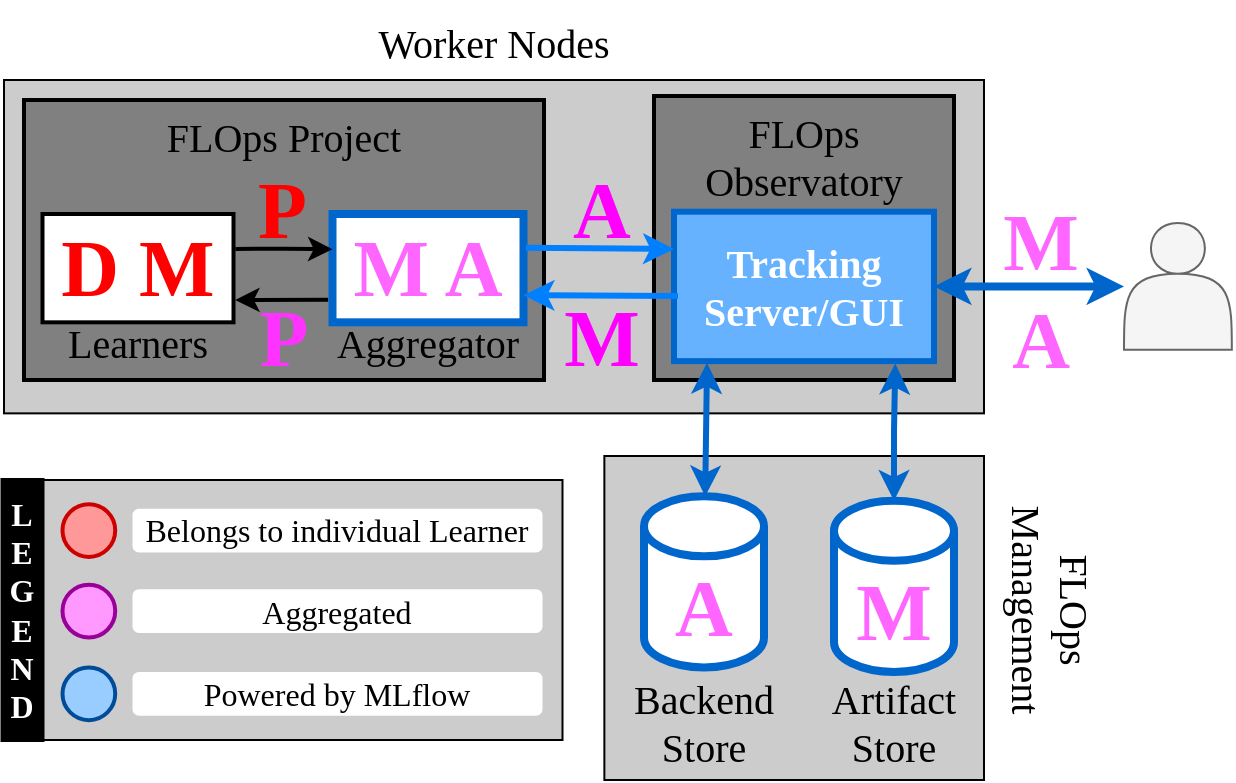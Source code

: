 <mxfile version="25.0.2">
  <diagram name="Page-1" id="Dl4oVYlqzYpcefwEGg33">
    <mxGraphModel dx="1024" dy="597" grid="1" gridSize="10" guides="1" tooltips="1" connect="1" arrows="1" fold="1" page="1" pageScale="1" pageWidth="850" pageHeight="1100" math="0" shadow="0">
      <root>
        <mxCell id="0" />
        <mxCell id="1" parent="0" />
        <mxCell id="ujUZu0xUHMEWgU3puu9X-70" value="Worker Nodes" style="text;align=center;verticalAlign=middle;resizable=0;points=[];autosize=1;strokeColor=none;fillColor=none;fontStyle=0;fontSize=20;fontFamily=CMU Sans Serif;" vertex="1" parent="1">
          <mxGeometry x="235.0" y="360" width="140" height="40" as="geometry" />
        </mxCell>
        <mxCell id="ujUZu0xUHMEWgU3puu9X-71" value="" style="rounded=0;whiteSpace=wrap;html=1;fontStyle=0;fontFamily=CMU Sans Serif;fillColor=#cccccc;" vertex="1" parent="1">
          <mxGeometry x="60" y="400" width="490" height="166.68" as="geometry" />
        </mxCell>
        <mxCell id="ujUZu0xUHMEWgU3puu9X-80" value="&lt;font style=&quot;font-size: 20px;&quot; color=&quot;#000000&quot;&gt;FLOps Project&lt;/font&gt;" style="rounded=0;whiteSpace=wrap;html=1;fillColor=#808080;strokeColor=#000000;fontStyle=0;fontFamily=CMU Sans Serif;strokeWidth=2;verticalAlign=top;" vertex="1" parent="1">
          <mxGeometry x="70" y="410" width="260" height="140" as="geometry" />
        </mxCell>
        <mxCell id="ujUZu0xUHMEWgU3puu9X-111" value="" style="rounded=0;whiteSpace=wrap;html=1;fontStyle=0;fontFamily=CMU Sans Serif;fillColor=#cccccc;strokeColor=#000000;" vertex="1" parent="1">
          <mxGeometry x="59.25" y="600" width="280" height="130" as="geometry" />
        </mxCell>
        <mxCell id="ujUZu0xUHMEWgU3puu9X-112" value="&lt;b style=&quot;&quot;&gt;&lt;font color=&quot;#ffffff&quot; style=&quot;font-size: 16px;&quot;&gt;L&lt;br&gt;E&lt;br&gt;G&lt;br&gt;E&lt;br&gt;N&lt;br&gt;D&lt;/font&gt;&lt;/b&gt;" style="rounded=0;whiteSpace=wrap;html=1;fillColor=#000000;strokeColor=#000000;fontStyle=0;fontFamily=CMU Sans Serif;strokeWidth=2;" vertex="1" parent="1">
          <mxGeometry x="59.25" y="600" width="20" height="130" as="geometry" />
        </mxCell>
        <mxCell id="ujUZu0xUHMEWgU3puu9X-113" value="" style="ellipse;whiteSpace=wrap;html=1;aspect=fixed;fillColor=#FF9999;strokeColor=#CC0000;strokeWidth=2;fontFamily=CMU Sans Serif;" vertex="1" parent="1">
          <mxGeometry x="89.25" y="612.09" width="26.36" height="26.36" as="geometry" />
        </mxCell>
        <mxCell id="ujUZu0xUHMEWgU3puu9X-114" value="" style="whiteSpace=wrap;html=1;aspect=fixed;fillColor=#FF99FF;strokeColor=#990099;strokeWidth=2;shape=ellipse;perimeter=ellipsePerimeter;fontFamily=CMU Sans Serif;" vertex="1" parent="1">
          <mxGeometry x="89.25" y="652.37" width="26.36" height="26.36" as="geometry" />
        </mxCell>
        <mxCell id="ujUZu0xUHMEWgU3puu9X-115" value="" style="whiteSpace=wrap;html=1;aspect=fixed;fillColor=#99CCFF;strokeColor=#004C99;strokeWidth=2;shape=ellipse;verticalAlign=middle;perimeter=ellipsePerimeter;fontFamily=CMU Sans Serif;" vertex="1" parent="1">
          <mxGeometry x="89.25" y="693.73" width="26.36" height="26.36" as="geometry" />
        </mxCell>
        <mxCell id="ujUZu0xUHMEWgU3puu9X-118" value="&lt;span style=&quot;font-size: 16px;&quot;&gt;&lt;font color=&quot;#000000&quot;&gt;Belongs to individual Learner&lt;/font&gt;&lt;/span&gt;" style="rounded=1;whiteSpace=wrap;html=1;fillColor=#FFFFFF;strokeColor=none;fontStyle=0;fontFamily=CMU Sans Serif;strokeWidth=2;verticalAlign=middle;" vertex="1" parent="1">
          <mxGeometry x="124.25" y="614.32" width="205" height="21.91" as="geometry" />
        </mxCell>
        <mxCell id="ujUZu0xUHMEWgU3puu9X-119" value="&lt;span style=&quot;font-size: 16px;&quot;&gt;&lt;font color=&quot;#000000&quot;&gt;Aggregated&lt;/font&gt;&lt;/span&gt;" style="rounded=1;whiteSpace=wrap;html=1;fillColor=#FFFFFF;strokeColor=none;fontStyle=0;fontFamily=CMU Sans Serif;strokeWidth=2;verticalAlign=middle;" vertex="1" parent="1">
          <mxGeometry x="124.25" y="654.59" width="205" height="21.91" as="geometry" />
        </mxCell>
        <mxCell id="ujUZu0xUHMEWgU3puu9X-120" value="&lt;font style=&quot;font-size: 16px;&quot; color=&quot;#000000&quot;&gt;Powered by MLflow&lt;/font&gt;" style="rounded=1;whiteSpace=wrap;html=1;fillColor=#FFFFFF;strokeColor=none;fontStyle=0;fontFamily=CMU Sans Serif;strokeWidth=2;verticalAlign=middle;" vertex="1" parent="1">
          <mxGeometry x="124.25" y="695.96" width="205" height="21.91" as="geometry" />
        </mxCell>
        <mxCell id="ujUZu0xUHMEWgU3puu9X-158" value="" style="rounded=0;whiteSpace=wrap;html=1;fontStyle=0;fontFamily=CMU Sans Serif;fillColor=#cccccc;strokeColor=#000000;" vertex="1" parent="1">
          <mxGeometry x="360.18" y="588" width="189.82" height="162" as="geometry" />
        </mxCell>
        <mxCell id="ujUZu0xUHMEWgU3puu9X-163" value="FLOps&#xa;Management" style="text;align=center;verticalAlign=middle;resizable=0;points=[];autosize=1;strokeColor=none;fillColor=none;fontStyle=0;fontSize=20;fontFamily=CMU Sans Serif;rotation=90;" vertex="1" parent="1">
          <mxGeometry x="520.0" y="635" width="130" height="60" as="geometry" />
        </mxCell>
        <mxCell id="ujUZu0xUHMEWgU3puu9X-168" value="" style="shape=actor;whiteSpace=wrap;html=1;fillColor=#f5f5f5;strokeColor=#666666;fontColor=#333333;fontStyle=0;fontFamily=CMU Sans Serif;" vertex="1" parent="1">
          <mxGeometry x="620" y="471.48" width="53.92" height="63.44" as="geometry" />
        </mxCell>
        <mxCell id="ujUZu0xUHMEWgU3puu9X-172" value="&lt;font color=&quot;#ff66ff&quot; style=&quot;font-size: 40px;&quot;&gt;&lt;b style=&quot;&quot;&gt;M A&lt;/b&gt;&lt;/font&gt;" style="rounded=0;whiteSpace=wrap;html=1;fillColor=#FFFFFF;strokeColor=#0066CC;fontStyle=0;fontFamily=CMU Sans Serif;strokeWidth=4;verticalAlign=middle;" vertex="1" parent="1">
          <mxGeometry x="224.25" y="467.0" width="95.5" height="54.16" as="geometry" />
        </mxCell>
        <mxCell id="ujUZu0xUHMEWgU3puu9X-175" style="edgeStyle=orthogonalEdgeStyle;rounded=0;orthogonalLoop=1;jettySize=auto;html=1;entryX=0;entryY=0.325;entryDx=0;entryDy=0;entryPerimeter=0;exitX=1.01;exitY=0.322;exitDx=0;exitDy=0;exitPerimeter=0;strokeColor=#000000;strokeWidth=2;" edge="1" parent="1" source="ujUZu0xUHMEWgU3puu9X-173" target="ujUZu0xUHMEWgU3puu9X-172">
          <mxGeometry relative="1" as="geometry" />
        </mxCell>
        <mxCell id="ujUZu0xUHMEWgU3puu9X-173" value="&lt;span style=&quot;font-size: 40px;&quot;&gt;&lt;b style=&quot;&quot;&gt;&lt;font color=&quot;#ff0000&quot;&gt;D M&lt;/font&gt;&lt;/b&gt;&lt;/span&gt;" style="rounded=0;whiteSpace=wrap;html=1;fillColor=#FFFFFF;strokeColor=#000000;fontStyle=0;fontFamily=CMU Sans Serif;strokeWidth=2;verticalAlign=middle;" vertex="1" parent="1">
          <mxGeometry x="79.25" y="467.0" width="95.5" height="54.16" as="geometry" />
        </mxCell>
        <mxCell id="ujUZu0xUHMEWgU3puu9X-177" value="P" style="text;align=center;verticalAlign=middle;resizable=0;points=[];autosize=1;strokeColor=none;fillColor=none;fontStyle=1;fontSize=40;fontFamily=CMU Sans Serif;fontColor=#FF0000;" vertex="1" parent="1">
          <mxGeometry x="174.25" y="430" width="50" height="60" as="geometry" />
        </mxCell>
        <mxCell id="ujUZu0xUHMEWgU3puu9X-180" value="" style="group" vertex="1" connectable="0" parent="1">
          <mxGeometry x="385" y="408" width="150" height="142" as="geometry" />
        </mxCell>
        <mxCell id="ujUZu0xUHMEWgU3puu9X-166" value="&lt;font style=&quot;font-size: 20px;&quot; color=&quot;#000000&quot;&gt;FLOps&lt;br&gt;Observatory&lt;/font&gt;" style="rounded=0;whiteSpace=wrap;html=1;fillColor=#808080;strokeColor=#000000;fontStyle=0;fontFamily=CMU Sans Serif;strokeWidth=2;verticalAlign=top;" vertex="1" parent="ujUZu0xUHMEWgU3puu9X-180">
          <mxGeometry width="150" height="142" as="geometry" />
        </mxCell>
        <mxCell id="ujUZu0xUHMEWgU3puu9X-167" value="&lt;font color=&quot;#ffffff&quot; style=&quot;font-size: 20px;&quot;&gt;&lt;b style=&quot;&quot;&gt;Tracking&lt;br&gt;Server/GUI&lt;/b&gt;&lt;/font&gt;" style="rounded=0;whiteSpace=wrap;html=1;fillColor=#66B2FF;strokeColor=#0066CC;fontStyle=0;fontFamily=CMU Sans Serif;strokeWidth=3;verticalAlign=middle;" vertex="1" parent="ujUZu0xUHMEWgU3puu9X-180">
          <mxGeometry x="10" y="57.84" width="130" height="74.72" as="geometry" />
        </mxCell>
        <mxCell id="ujUZu0xUHMEWgU3puu9X-182" value="" style="group" vertex="1" connectable="0" parent="1">
          <mxGeometry x="460" y="610.41" width="90" height="139.59" as="geometry" />
        </mxCell>
        <mxCell id="ujUZu0xUHMEWgU3puu9X-160" value="&lt;b&gt;&lt;font style=&quot;font-size: 40px;&quot; color=&quot;#ff66ff&quot;&gt;M&lt;/font&gt;&lt;/b&gt;" style="rounded=0;whiteSpace=wrap;html=1;fillColor=#FFFFFF;strokeColor=#0066CC;fontStyle=0;fontFamily=CMU Sans Serif;strokeWidth=4;shape=cylinder3;boundedLbl=1;backgroundOutline=1;size=15;" vertex="1" parent="ujUZu0xUHMEWgU3puu9X-182">
          <mxGeometry x="15" width="60" height="85.55" as="geometry" />
        </mxCell>
        <mxCell id="ujUZu0xUHMEWgU3puu9X-162" value="Artifact&#xa;Store" style="text;align=center;verticalAlign=middle;resizable=0;points=[];autosize=1;strokeColor=none;fillColor=none;fontStyle=0;fontSize=20;fontFamily=CMU Sans Serif;fontColor=#000000;" vertex="1" parent="ujUZu0xUHMEWgU3puu9X-182">
          <mxGeometry y="79.59" width="90" height="60" as="geometry" />
        </mxCell>
        <mxCell id="ujUZu0xUHMEWgU3puu9X-183" style="edgeStyle=orthogonalEdgeStyle;rounded=0;orthogonalLoop=1;jettySize=auto;html=1;entryX=0.851;entryY=1.016;entryDx=0;entryDy=0;entryPerimeter=0;strokeWidth=3;startArrow=classic;startFill=1;strokeColor=#0066CC;" edge="1" parent="1" source="ujUZu0xUHMEWgU3puu9X-160" target="ujUZu0xUHMEWgU3puu9X-167">
          <mxGeometry relative="1" as="geometry" />
        </mxCell>
        <mxCell id="ujUZu0xUHMEWgU3puu9X-185" style="rounded=0;orthogonalLoop=1;jettySize=auto;html=1;strokeWidth=3;startArrow=classic;startFill=1;strokeColor=#0066CC;entryX=0.127;entryY=1.011;entryDx=0;entryDy=0;entryPerimeter=0;" edge="1" parent="1" source="ujUZu0xUHMEWgU3puu9X-159" target="ujUZu0xUHMEWgU3puu9X-167">
          <mxGeometry relative="1" as="geometry" />
        </mxCell>
        <mxCell id="ujUZu0xUHMEWgU3puu9X-169" style="rounded=0;orthogonalLoop=1;jettySize=auto;html=1;strokeWidth=4;startArrow=classic;startFill=1;strokeColor=#0066CC;fontFamily=CMU Sans Serif;exitX=1;exitY=0.5;exitDx=0;exitDy=0;" edge="1" parent="1" source="ujUZu0xUHMEWgU3puu9X-167" target="ujUZu0xUHMEWgU3puu9X-168">
          <mxGeometry relative="1" as="geometry">
            <mxPoint x="650" y="293.65" as="sourcePoint" />
            <mxPoint x="885.684" y="290.042" as="targetPoint" />
          </mxGeometry>
        </mxCell>
        <mxCell id="ujUZu0xUHMEWgU3puu9X-170" value="&lt;b&gt;&lt;font style=&quot;font-size: 40px;&quot; color=&quot;#ff66ff&quot;&gt;M&lt;/font&gt;&lt;/b&gt;" style="edgeLabel;html=1;align=center;verticalAlign=middle;resizable=0;points=[];fontFamily=CMU Sans Serif;labelBackgroundColor=none;" vertex="1" connectable="0" parent="ujUZu0xUHMEWgU3puu9X-169">
          <mxGeometry x="0.219" y="-1" relative="1" as="geometry">
            <mxPoint x="-5" y="-23" as="offset" />
          </mxGeometry>
        </mxCell>
        <mxCell id="ujUZu0xUHMEWgU3puu9X-171" value="&lt;b&gt;&lt;font style=&quot;font-size: 40px;&quot; color=&quot;#ff66ff&quot;&gt;A&lt;/font&gt;&lt;/b&gt;" style="edgeLabel;html=1;align=center;verticalAlign=middle;resizable=0;points=[];fontFamily=CMU Sans Serif;labelBackgroundColor=none;" vertex="1" connectable="0" parent="ujUZu0xUHMEWgU3puu9X-169">
          <mxGeometry x="0.219" y="-1" relative="1" as="geometry">
            <mxPoint x="-5" y="26" as="offset" />
          </mxGeometry>
        </mxCell>
        <mxCell id="ujUZu0xUHMEWgU3puu9X-159" value="&lt;b&gt;&lt;font style=&quot;font-size: 40px;&quot; color=&quot;#ff66ff&quot;&gt;A&lt;/font&gt;&lt;/b&gt;" style="rounded=0;whiteSpace=wrap;html=1;fillColor=#FFFFFF;strokeColor=#0066CC;fontStyle=0;fontFamily=CMU Sans Serif;strokeWidth=4;shape=cylinder3;boundedLbl=1;backgroundOutline=1;size=15;" vertex="1" parent="1">
          <mxGeometry x="380" y="608.18" width="60" height="85.55" as="geometry" />
        </mxCell>
        <mxCell id="ujUZu0xUHMEWgU3puu9X-161" value="Backend&#xa;Store" style="text;align=center;verticalAlign=middle;resizable=0;points=[];autosize=1;strokeColor=none;fillColor=none;fontStyle=0;fontSize=20;fontFamily=CMU Sans Serif;fontColor=#000000;" vertex="1" parent="1">
          <mxGeometry x="365" y="690" width="90" height="60" as="geometry" />
        </mxCell>
        <mxCell id="ujUZu0xUHMEWgU3puu9X-187" value="Learners" style="text;align=center;verticalAlign=middle;resizable=0;points=[];autosize=1;strokeColor=none;fillColor=none;fontStyle=0;fontSize=20;fontFamily=CMU Sans Serif;fontColor=#000000;" vertex="1" parent="1">
          <mxGeometry x="82" y="510" width="90" height="40" as="geometry" />
        </mxCell>
        <mxCell id="ujUZu0xUHMEWgU3puu9X-188" value="Aggregator" style="text;align=center;verticalAlign=middle;resizable=0;points=[];autosize=1;strokeColor=none;fillColor=none;fontStyle=0;fontSize=20;fontFamily=CMU Sans Serif;fontColor=#000000;" vertex="1" parent="1">
          <mxGeometry x="212" y="510" width="120" height="40" as="geometry" />
        </mxCell>
        <mxCell id="ujUZu0xUHMEWgU3puu9X-189" style="rounded=0;orthogonalLoop=1;jettySize=auto;html=1;strokeColor=#000000;entryX=0.021;entryY=0.483;entryDx=0;entryDy=0;entryPerimeter=0;exitX=0.951;exitY=0.481;exitDx=0;exitDy=0;exitPerimeter=0;strokeWidth=2;" edge="1" parent="1">
          <mxGeometry relative="1" as="geometry">
            <mxPoint x="222.05" y="509.86" as="sourcePoint" />
            <mxPoint x="175.55" y="509.98" as="targetPoint" />
          </mxGeometry>
        </mxCell>
        <mxCell id="ujUZu0xUHMEWgU3puu9X-191" style="rounded=0;orthogonalLoop=1;jettySize=auto;html=1;exitX=1.013;exitY=0.311;exitDx=0;exitDy=0;entryX=0;entryY=0.25;entryDx=0;entryDy=0;strokeWidth=3;strokeColor=#007FFF;exitPerimeter=0;" edge="1" parent="1" source="ujUZu0xUHMEWgU3puu9X-172" target="ujUZu0xUHMEWgU3puu9X-167">
          <mxGeometry relative="1" as="geometry" />
        </mxCell>
        <mxCell id="ujUZu0xUHMEWgU3puu9X-193" value="A" style="text;align=center;verticalAlign=middle;resizable=0;points=[];autosize=1;strokeColor=none;fillColor=none;fontStyle=1;fontSize=40;fontFamily=CMU Sans Serif;fontColor=#FF00FF;" vertex="1" parent="1">
          <mxGeometry x="334.0" y="430" width="50" height="60" as="geometry" />
        </mxCell>
        <mxCell id="ujUZu0xUHMEWgU3puu9X-194" style="rounded=0;orthogonalLoop=1;jettySize=auto;html=1;entryX=1;entryY=0.75;entryDx=0;entryDy=0;strokeWidth=3;strokeColor=#007FFF;" edge="1" parent="1" target="ujUZu0xUHMEWgU3puu9X-172">
          <mxGeometry relative="1" as="geometry">
            <mxPoint x="397" y="508" as="sourcePoint" />
          </mxGeometry>
        </mxCell>
        <mxCell id="ujUZu0xUHMEWgU3puu9X-195" value="M" style="text;align=center;verticalAlign=middle;resizable=0;points=[];autosize=1;strokeColor=none;fillColor=none;fontStyle=1;fontSize=40;fontFamily=CMU Sans Serif;fontColor=#FF00FF;" vertex="1" parent="1">
          <mxGeometry x="329.0" y="494" width="60" height="60" as="geometry" />
        </mxCell>
        <mxCell id="ujUZu0xUHMEWgU3puu9X-196" value="P" style="text;align=center;verticalAlign=middle;resizable=0;points=[];autosize=1;strokeColor=none;fillColor=none;fontStyle=1;fontSize=40;fontFamily=CMU Sans Serif;fontColor=#FF33FF;" vertex="1" parent="1">
          <mxGeometry x="175.0" y="494" width="50" height="60" as="geometry" />
        </mxCell>
      </root>
    </mxGraphModel>
  </diagram>
</mxfile>
